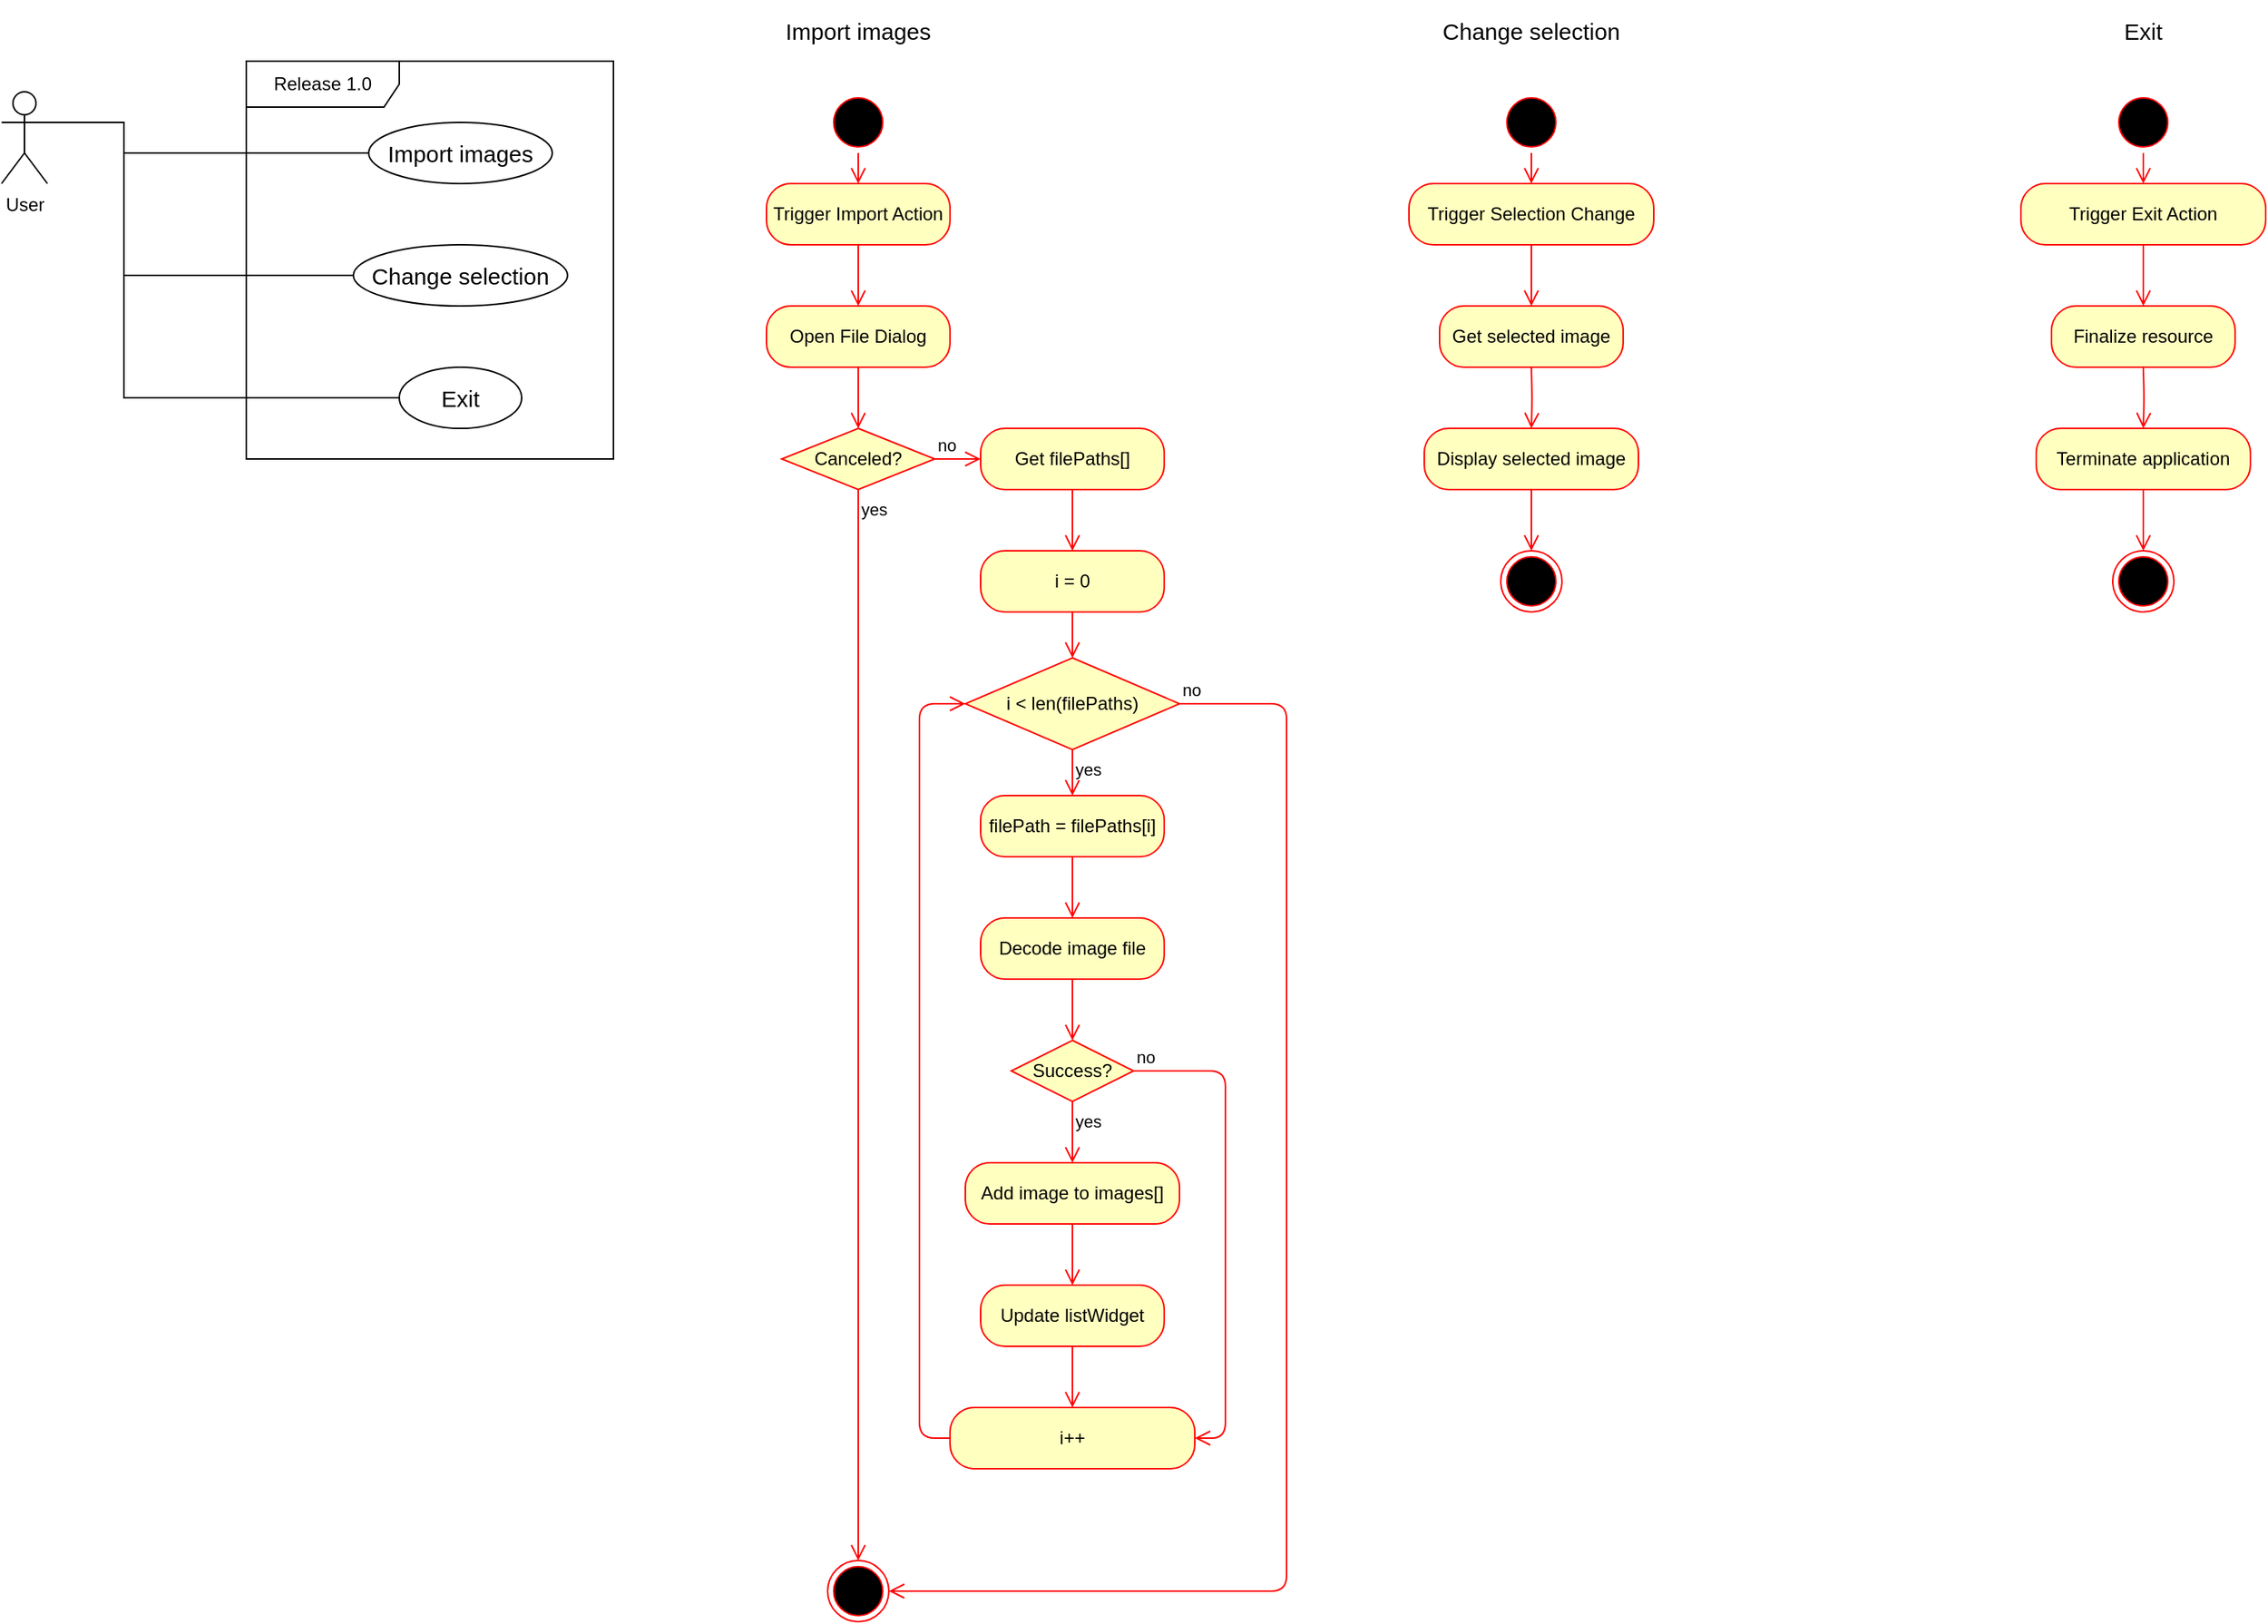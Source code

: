 <mxfile version="11.1.4" type="device"><diagram name="Page-1" id="9361dd3d-8414-5efd-6122-117bd74ce7a7"><mxGraphModel dx="47013" dy="-17782.5" grid="1" gridSize="10" guides="1" tooltips="1" connect="1" arrows="1" fold="1" page="1" pageScale="1.5" pageWidth="1169" pageHeight="827" background="#ffffff" math="0" shadow="0"><root><mxCell id="0"/><mxCell id="1" parent="0"/><mxCell id="1Ig131WTVvKLoFPh3N3X-98" value="Release 1.0" style="shape=umlFrame;whiteSpace=wrap;html=1;width=100;height=30;align=center;" parent="1" vertex="1"><mxGeometry x="-45400" y="18680" width="240" height="260" as="geometry"/></mxCell><mxCell id="1Ig131WTVvKLoFPh3N3X-94" style="edgeStyle=orthogonalEdgeStyle;rounded=0;orthogonalLoop=1;jettySize=auto;html=1;entryX=0;entryY=0.5;entryDx=0;entryDy=0;endArrow=none;endFill=0;exitX=1;exitY=0.333;exitDx=0;exitDy=0;exitPerimeter=0;" parent="1" source="1Ig131WTVvKLoFPh3N3X-89" target="1Ig131WTVvKLoFPh3N3X-91" edge="1"><mxGeometry relative="1" as="geometry"><Array as="points"><mxPoint x="-45480" y="18720"/><mxPoint x="-45480" y="18740"/></Array></mxGeometry></mxCell><mxCell id="1Ig131WTVvKLoFPh3N3X-95" style="edgeStyle=orthogonalEdgeStyle;rounded=0;orthogonalLoop=1;jettySize=auto;html=1;entryX=0;entryY=0.5;entryDx=0;entryDy=0;endArrow=none;endFill=0;exitX=1;exitY=0.333;exitDx=0;exitDy=0;exitPerimeter=0;" parent="1" source="1Ig131WTVvKLoFPh3N3X-89" target="1Ig131WTVvKLoFPh3N3X-92" edge="1"><mxGeometry relative="1" as="geometry"><Array as="points"><mxPoint x="-45480" y="18720"/><mxPoint x="-45480" y="18820"/></Array></mxGeometry></mxCell><mxCell id="1Ig131WTVvKLoFPh3N3X-96" style="edgeStyle=orthogonalEdgeStyle;rounded=0;orthogonalLoop=1;jettySize=auto;html=1;endArrow=none;endFill=0;entryX=0;entryY=0.5;entryDx=0;entryDy=0;" parent="1" target="1Ig131WTVvKLoFPh3N3X-93" edge="1"><mxGeometry relative="1" as="geometry"><mxPoint x="-45520" y="18720" as="sourcePoint"/><mxPoint x="-45227" y="19025" as="targetPoint"/><Array as="points"><mxPoint x="-45480" y="18720"/><mxPoint x="-45480" y="18900"/></Array></mxGeometry></mxCell><mxCell id="1Ig131WTVvKLoFPh3N3X-89" value="User" style="shape=umlActor;verticalLabelPosition=bottom;labelBackgroundColor=#ffffff;verticalAlign=top;html=1;" parent="1" vertex="1"><mxGeometry x="-45560" y="18700" width="30" height="60" as="geometry"/></mxCell><mxCell id="1Ig131WTVvKLoFPh3N3X-91" value="Import images" style="ellipse;whiteSpace=wrap;html=1;fontSize=15;" parent="1" vertex="1"><mxGeometry x="-45320" y="18720" width="120" height="40" as="geometry"/></mxCell><mxCell id="1Ig131WTVvKLoFPh3N3X-92" value="Change selection" style="ellipse;whiteSpace=wrap;html=1;fontSize=15;" parent="1" vertex="1"><mxGeometry x="-45330" y="18800" width="140" height="40" as="geometry"/></mxCell><mxCell id="1Ig131WTVvKLoFPh3N3X-93" value="Exit" style="ellipse;whiteSpace=wrap;html=1;fontSize=15;" parent="1" vertex="1"><mxGeometry x="-45300" y="18880" width="80" height="40" as="geometry"/></mxCell><mxCell id="1Ig131WTVvKLoFPh3N3X-99" value="" style="ellipse;html=1;shape=startState;fillColor=#000000;strokeColor=#ff0000;" parent="1" vertex="1"><mxGeometry x="-45020" y="18700" width="40" height="40" as="geometry"/></mxCell><mxCell id="1Ig131WTVvKLoFPh3N3X-100" value="" style="edgeStyle=orthogonalEdgeStyle;html=1;verticalAlign=bottom;endArrow=open;endSize=8;strokeColor=#ff0000;exitX=0.5;exitY=1;exitDx=0;exitDy=0;" parent="1" source="1Ig131WTVvKLoFPh3N3X-102" edge="1"><mxGeometry relative="1" as="geometry"><mxPoint x="-45000" y="18800" as="targetPoint"/></mxGeometry></mxCell><mxCell id="1Ig131WTVvKLoFPh3N3X-103" value="" style="edgeStyle=orthogonalEdgeStyle;html=1;verticalAlign=bottom;endArrow=open;endSize=8;strokeColor=#ff0000;" parent="1" source="1Ig131WTVvKLoFPh3N3X-102" edge="1"><mxGeometry relative="1" as="geometry"><mxPoint x="-45000" y="18840" as="targetPoint"/></mxGeometry></mxCell><mxCell id="1Ig131WTVvKLoFPh3N3X-102" value="Trigger Import Action" style="rounded=1;whiteSpace=wrap;html=1;arcSize=40;fontColor=#000000;fillColor=#ffffc0;strokeColor=#ff0000;" parent="1" vertex="1"><mxGeometry x="-45060" y="18760" width="120" height="40" as="geometry"/></mxCell><mxCell id="1Ig131WTVvKLoFPh3N3X-104" value="" style="edgeStyle=orthogonalEdgeStyle;html=1;verticalAlign=bottom;endArrow=open;endSize=8;strokeColor=#ff0000;exitX=0.5;exitY=1;exitDx=0;exitDy=0;" parent="1" source="1Ig131WTVvKLoFPh3N3X-99" target="1Ig131WTVvKLoFPh3N3X-102" edge="1"><mxGeometry relative="1" as="geometry"><mxPoint x="-45000" y="18800" as="targetPoint"/><mxPoint x="-45000" y="18740.214" as="sourcePoint"/></mxGeometry></mxCell><mxCell id="1Ig131WTVvKLoFPh3N3X-105" value="Open File Dialog" style="rounded=1;whiteSpace=wrap;html=1;arcSize=40;fontColor=#000000;fillColor=#ffffc0;strokeColor=#ff0000;" parent="1" vertex="1"><mxGeometry x="-45060" y="18840" width="120" height="40" as="geometry"/></mxCell><mxCell id="1Ig131WTVvKLoFPh3N3X-106" value="" style="edgeStyle=orthogonalEdgeStyle;html=1;verticalAlign=bottom;endArrow=open;endSize=8;strokeColor=#ff0000;entryX=0.5;entryY=0;entryDx=0;entryDy=0;" parent="1" source="1Ig131WTVvKLoFPh3N3X-105" target="1Ig131WTVvKLoFPh3N3X-112" edge="1"><mxGeometry relative="1" as="geometry"><mxPoint x="-45000" y="18900" as="targetPoint"/></mxGeometry></mxCell><mxCell id="1Ig131WTVvKLoFPh3N3X-107" value="Get filePaths[]" style="rounded=1;whiteSpace=wrap;html=1;arcSize=40;fontColor=#000000;fillColor=#ffffc0;strokeColor=#ff0000;" parent="1" vertex="1"><mxGeometry x="-44920" y="18920" width="120" height="40" as="geometry"/></mxCell><mxCell id="1Ig131WTVvKLoFPh3N3X-108" value="" style="edgeStyle=orthogonalEdgeStyle;html=1;verticalAlign=bottom;endArrow=open;endSize=8;strokeColor=#ff0000;" parent="1" source="1Ig131WTVvKLoFPh3N3X-107" edge="1"><mxGeometry relative="1" as="geometry"><mxPoint x="-44860" y="19000" as="targetPoint"/></mxGeometry></mxCell><mxCell id="1Ig131WTVvKLoFPh3N3X-109" value="filePath = filePaths[i]" style="rounded=1;whiteSpace=wrap;html=1;arcSize=40;fontColor=#000000;fillColor=#ffffc0;strokeColor=#ff0000;" parent="1" vertex="1"><mxGeometry x="-44920" y="19160" width="120" height="40" as="geometry"/></mxCell><mxCell id="1Ig131WTVvKLoFPh3N3X-110" value="" style="edgeStyle=orthogonalEdgeStyle;html=1;verticalAlign=bottom;endArrow=open;endSize=8;strokeColor=#ff0000;" parent="1" source="1Ig131WTVvKLoFPh3N3X-109" edge="1"><mxGeometry relative="1" as="geometry"><mxPoint x="-44860" y="19240" as="targetPoint"/></mxGeometry></mxCell><mxCell id="1Ig131WTVvKLoFPh3N3X-112" value="Canceled?" style="rhombus;whiteSpace=wrap;html=1;fillColor=#ffffc0;strokeColor=#ff0000;" parent="1" vertex="1"><mxGeometry x="-45050" y="18920" width="100" height="40" as="geometry"/></mxCell><mxCell id="1Ig131WTVvKLoFPh3N3X-113" value="no" style="edgeStyle=orthogonalEdgeStyle;html=1;align=left;verticalAlign=bottom;endArrow=open;endSize=8;strokeColor=#ff0000;" parent="1" source="1Ig131WTVvKLoFPh3N3X-112" edge="1"><mxGeometry x="-1" relative="1" as="geometry"><mxPoint x="-44920" y="18940" as="targetPoint"/></mxGeometry></mxCell><mxCell id="1Ig131WTVvKLoFPh3N3X-114" value="yes" style="edgeStyle=orthogonalEdgeStyle;html=1;align=left;verticalAlign=top;endArrow=open;endSize=8;strokeColor=#ff0000;entryX=0.5;entryY=0;entryDx=0;entryDy=0;" parent="1" source="1Ig131WTVvKLoFPh3N3X-112" target="1Ig131WTVvKLoFPh3N3X-132" edge="1"><mxGeometry x="-1" relative="1" as="geometry"><mxPoint x="-45000" y="19020" as="targetPoint"/></mxGeometry></mxCell><mxCell id="1Ig131WTVvKLoFPh3N3X-115" value="Decode image file" style="rounded=1;whiteSpace=wrap;html=1;arcSize=40;fontColor=#000000;fillColor=#ffffc0;strokeColor=#ff0000;" parent="1" vertex="1"><mxGeometry x="-44920" y="19240" width="120" height="40" as="geometry"/></mxCell><mxCell id="1Ig131WTVvKLoFPh3N3X-116" value="" style="edgeStyle=orthogonalEdgeStyle;html=1;verticalAlign=bottom;endArrow=open;endSize=8;strokeColor=#ff0000;" parent="1" source="1Ig131WTVvKLoFPh3N3X-115" edge="1"><mxGeometry relative="1" as="geometry"><mxPoint x="-44860" y="19320" as="targetPoint"/></mxGeometry></mxCell><mxCell id="1Ig131WTVvKLoFPh3N3X-117" value="Success?" style="rhombus;whiteSpace=wrap;html=1;fillColor=#ffffc0;strokeColor=#ff0000;" parent="1" vertex="1"><mxGeometry x="-44900" y="19320" width="80" height="40" as="geometry"/></mxCell><mxCell id="1Ig131WTVvKLoFPh3N3X-118" value="no" style="edgeStyle=orthogonalEdgeStyle;html=1;align=left;verticalAlign=bottom;endArrow=open;endSize=8;strokeColor=#ff0000;entryX=1;entryY=0.5;entryDx=0;entryDy=0;" parent="1" source="1Ig131WTVvKLoFPh3N3X-117" target="1Ig131WTVvKLoFPh3N3X-124" edge="1"><mxGeometry x="-1" relative="1" as="geometry"><mxPoint x="-44720" y="19340" as="targetPoint"/><Array as="points"><mxPoint x="-44760" y="19340"/><mxPoint x="-44760" y="19580"/></Array></mxGeometry></mxCell><mxCell id="1Ig131WTVvKLoFPh3N3X-119" value="yes" style="edgeStyle=orthogonalEdgeStyle;html=1;align=left;verticalAlign=top;endArrow=open;endSize=8;strokeColor=#ff0000;" parent="1" source="1Ig131WTVvKLoFPh3N3X-117" edge="1"><mxGeometry x="-1" relative="1" as="geometry"><mxPoint x="-44860" y="19400" as="targetPoint"/></mxGeometry></mxCell><mxCell id="1Ig131WTVvKLoFPh3N3X-120" value="Add image to images[]" style="rounded=1;whiteSpace=wrap;html=1;arcSize=40;fontColor=#000000;fillColor=#ffffc0;strokeColor=#ff0000;" parent="1" vertex="1"><mxGeometry x="-44930" y="19400" width="140" height="40" as="geometry"/></mxCell><mxCell id="1Ig131WTVvKLoFPh3N3X-121" value="" style="edgeStyle=orthogonalEdgeStyle;html=1;verticalAlign=bottom;endArrow=open;endSize=8;strokeColor=#ff0000;" parent="1" source="1Ig131WTVvKLoFPh3N3X-120" edge="1"><mxGeometry relative="1" as="geometry"><mxPoint x="-44860" y="19480" as="targetPoint"/></mxGeometry></mxCell><mxCell id="1Ig131WTVvKLoFPh3N3X-122" value="Update listWidget" style="rounded=1;whiteSpace=wrap;html=1;arcSize=40;fontColor=#000000;fillColor=#ffffc0;strokeColor=#ff0000;" parent="1" vertex="1"><mxGeometry x="-44920" y="19480" width="120" height="40" as="geometry"/></mxCell><mxCell id="1Ig131WTVvKLoFPh3N3X-123" value="" style="edgeStyle=orthogonalEdgeStyle;html=1;verticalAlign=bottom;endArrow=open;endSize=8;strokeColor=#ff0000;entryX=0.5;entryY=0;entryDx=0;entryDy=0;" parent="1" source="1Ig131WTVvKLoFPh3N3X-122" target="1Ig131WTVvKLoFPh3N3X-124" edge="1"><mxGeometry relative="1" as="geometry"><mxPoint x="-44860" y="19550" as="targetPoint"/></mxGeometry></mxCell><mxCell id="1Ig131WTVvKLoFPh3N3X-124" value="i++" style="rounded=1;whiteSpace=wrap;html=1;arcSize=40;fontColor=#000000;fillColor=#ffffc0;strokeColor=#ff0000;" parent="1" vertex="1"><mxGeometry x="-44940" y="19560" width="160" height="40" as="geometry"/></mxCell><mxCell id="1Ig131WTVvKLoFPh3N3X-125" value="" style="edgeStyle=orthogonalEdgeStyle;html=1;verticalAlign=bottom;endArrow=open;endSize=8;strokeColor=#ff0000;exitX=0;exitY=0.5;exitDx=0;exitDy=0;entryX=0;entryY=0.5;entryDx=0;entryDy=0;" parent="1" source="1Ig131WTVvKLoFPh3N3X-124" target="1Ig131WTVvKLoFPh3N3X-127" edge="1"><mxGeometry relative="1" as="geometry"><mxPoint x="-44920" y="19360" as="targetPoint"/><Array as="points"><mxPoint x="-44960" y="19580"/><mxPoint x="-44960" y="19100"/></Array></mxGeometry></mxCell><mxCell id="1Ig131WTVvKLoFPh3N3X-127" value="i &amp;lt; len(filePaths)" style="rhombus;whiteSpace=wrap;html=1;fillColor=#ffffc0;strokeColor=#ff0000;" parent="1" vertex="1"><mxGeometry x="-44930" y="19070" width="140" height="60" as="geometry"/></mxCell><mxCell id="1Ig131WTVvKLoFPh3N3X-128" value="no" style="edgeStyle=orthogonalEdgeStyle;html=1;align=left;verticalAlign=bottom;endArrow=open;endSize=8;strokeColor=#ff0000;entryX=1;entryY=0.5;entryDx=0;entryDy=0;" parent="1" source="1Ig131WTVvKLoFPh3N3X-127" target="1Ig131WTVvKLoFPh3N3X-132" edge="1"><mxGeometry x="-1" relative="1" as="geometry"><mxPoint x="-44720" y="19100" as="targetPoint"/><Array as="points"><mxPoint x="-44720" y="19100"/><mxPoint x="-44720" y="19680"/></Array></mxGeometry></mxCell><mxCell id="1Ig131WTVvKLoFPh3N3X-129" value="yes" style="edgeStyle=orthogonalEdgeStyle;html=1;align=left;verticalAlign=top;endArrow=open;endSize=8;strokeColor=#ff0000;" parent="1" source="1Ig131WTVvKLoFPh3N3X-127" edge="1"><mxGeometry x="-1" relative="1" as="geometry"><mxPoint x="-44860" y="19160" as="targetPoint"/></mxGeometry></mxCell><mxCell id="1Ig131WTVvKLoFPh3N3X-130" value="i = 0" style="rounded=1;whiteSpace=wrap;html=1;arcSize=40;fontColor=#000000;fillColor=#ffffc0;strokeColor=#ff0000;" parent="1" vertex="1"><mxGeometry x="-44920" y="19000" width="120" height="40" as="geometry"/></mxCell><mxCell id="1Ig131WTVvKLoFPh3N3X-131" value="" style="edgeStyle=orthogonalEdgeStyle;html=1;verticalAlign=bottom;endArrow=open;endSize=8;strokeColor=#ff0000;" parent="1" source="1Ig131WTVvKLoFPh3N3X-130" edge="1"><mxGeometry relative="1" as="geometry"><mxPoint x="-44860" y="19070" as="targetPoint"/></mxGeometry></mxCell><mxCell id="1Ig131WTVvKLoFPh3N3X-132" value="" style="ellipse;html=1;shape=endState;fillColor=#000000;strokeColor=#ff0000;" parent="1" vertex="1"><mxGeometry x="-45020" y="19660" width="40" height="40" as="geometry"/></mxCell><mxCell id="1Ig131WTVvKLoFPh3N3X-133" value="" style="ellipse;html=1;shape=startState;fillColor=#000000;strokeColor=#ff0000;fontSize=15;" parent="1" vertex="1"><mxGeometry x="-44580" y="18700" width="40" height="40" as="geometry"/></mxCell><mxCell id="1Ig131WTVvKLoFPh3N3X-134" value="" style="edgeStyle=orthogonalEdgeStyle;html=1;verticalAlign=bottom;endArrow=open;endSize=8;strokeColor=#ff0000;fontSize=15;" parent="1" source="1Ig131WTVvKLoFPh3N3X-133" edge="1"><mxGeometry relative="1" as="geometry"><mxPoint x="-44560" y="18760" as="targetPoint"/></mxGeometry></mxCell><mxCell id="1Ig131WTVvKLoFPh3N3X-135" value="Trigger Selection Change" style="rounded=1;whiteSpace=wrap;html=1;arcSize=40;fontColor=#000000;fillColor=#ffffc0;strokeColor=#ff0000;" parent="1" vertex="1"><mxGeometry x="-44640" y="18760" width="160" height="40" as="geometry"/></mxCell><mxCell id="1Ig131WTVvKLoFPh3N3X-136" value="Get selected image" style="rounded=1;whiteSpace=wrap;html=1;arcSize=40;fontColor=#000000;fillColor=#ffffc0;strokeColor=#ff0000;" parent="1" vertex="1"><mxGeometry x="-44620" y="18840" width="120" height="40" as="geometry"/></mxCell><mxCell id="1Ig131WTVvKLoFPh3N3X-137" value="Display selected image" style="rounded=1;whiteSpace=wrap;html=1;arcSize=40;fontColor=#000000;fillColor=#ffffc0;strokeColor=#ff0000;" parent="1" vertex="1"><mxGeometry x="-44630" y="18920" width="140" height="40" as="geometry"/></mxCell><mxCell id="1Ig131WTVvKLoFPh3N3X-138" value="" style="ellipse;html=1;shape=endState;fillColor=#000000;strokeColor=#ff0000;" parent="1" vertex="1"><mxGeometry x="-44580" y="19000" width="40" height="40" as="geometry"/></mxCell><mxCell id="1Ig131WTVvKLoFPh3N3X-140" value="" style="edgeStyle=orthogonalEdgeStyle;html=1;verticalAlign=bottom;endArrow=open;endSize=8;strokeColor=#ff0000;exitX=0.5;exitY=1;exitDx=0;exitDy=0;" parent="1" source="1Ig131WTVvKLoFPh3N3X-135" target="1Ig131WTVvKLoFPh3N3X-136" edge="1"><mxGeometry relative="1" as="geometry"><mxPoint x="-45030" y="18930.214" as="targetPoint"/><mxPoint x="-45030" y="18890" as="sourcePoint"/></mxGeometry></mxCell><mxCell id="1Ig131WTVvKLoFPh3N3X-141" value="" style="edgeStyle=orthogonalEdgeStyle;html=1;verticalAlign=bottom;endArrow=open;endSize=8;strokeColor=#ff0000;entryX=0.5;entryY=0;entryDx=0;entryDy=0;" parent="1" target="1Ig131WTVvKLoFPh3N3X-137" edge="1"><mxGeometry relative="1" as="geometry"><mxPoint x="-44550" y="18874" as="targetPoint"/><mxPoint x="-44560" y="18880" as="sourcePoint"/></mxGeometry></mxCell><mxCell id="1Ig131WTVvKLoFPh3N3X-142" value="" style="edgeStyle=orthogonalEdgeStyle;html=1;verticalAlign=bottom;endArrow=open;endSize=8;strokeColor=#ff0000;entryX=0.5;entryY=0;entryDx=0;entryDy=0;exitX=0.5;exitY=1;exitDx=0;exitDy=0;" parent="1" source="1Ig131WTVvKLoFPh3N3X-137" target="1Ig131WTVvKLoFPh3N3X-138" edge="1"><mxGeometry relative="1" as="geometry"><mxPoint x="-44550" y="18930.214" as="targetPoint"/><mxPoint x="-44550" y="18890" as="sourcePoint"/></mxGeometry></mxCell><mxCell id="1Ig131WTVvKLoFPh3N3X-143" value="" style="ellipse;html=1;shape=startState;fillColor=#000000;strokeColor=#ff0000;fontSize=15;" parent="1" vertex="1"><mxGeometry x="-44180" y="18700" width="40" height="40" as="geometry"/></mxCell><mxCell id="1Ig131WTVvKLoFPh3N3X-144" value="" style="edgeStyle=orthogonalEdgeStyle;html=1;verticalAlign=bottom;endArrow=open;endSize=8;strokeColor=#ff0000;fontSize=15;" parent="1" source="1Ig131WTVvKLoFPh3N3X-143" edge="1"><mxGeometry relative="1" as="geometry"><mxPoint x="-44160" y="18760" as="targetPoint"/></mxGeometry></mxCell><mxCell id="1Ig131WTVvKLoFPh3N3X-145" value="Trigger Exit Action" style="rounded=1;whiteSpace=wrap;html=1;arcSize=40;fontColor=#000000;fillColor=#ffffc0;strokeColor=#ff0000;" parent="1" vertex="1"><mxGeometry x="-44240" y="18760" width="160" height="40" as="geometry"/></mxCell><mxCell id="1Ig131WTVvKLoFPh3N3X-146" value="Finalize resource" style="rounded=1;whiteSpace=wrap;html=1;arcSize=40;fontColor=#000000;fillColor=#ffffc0;strokeColor=#ff0000;" parent="1" vertex="1"><mxGeometry x="-44220" y="18840" width="120" height="40" as="geometry"/></mxCell><mxCell id="1Ig131WTVvKLoFPh3N3X-147" value="Terminate application" style="rounded=1;whiteSpace=wrap;html=1;arcSize=40;fontColor=#000000;fillColor=#ffffc0;strokeColor=#ff0000;" parent="1" vertex="1"><mxGeometry x="-44230" y="18920" width="140" height="40" as="geometry"/></mxCell><mxCell id="1Ig131WTVvKLoFPh3N3X-148" value="" style="ellipse;html=1;shape=endState;fillColor=#000000;strokeColor=#ff0000;" parent="1" vertex="1"><mxGeometry x="-44180" y="19000" width="40" height="40" as="geometry"/></mxCell><mxCell id="1Ig131WTVvKLoFPh3N3X-149" value="" style="edgeStyle=orthogonalEdgeStyle;html=1;verticalAlign=bottom;endArrow=open;endSize=8;strokeColor=#ff0000;exitX=0.5;exitY=1;exitDx=0;exitDy=0;" parent="1" source="1Ig131WTVvKLoFPh3N3X-145" target="1Ig131WTVvKLoFPh3N3X-146" edge="1"><mxGeometry relative="1" as="geometry"><mxPoint x="-44630" y="18930.214" as="targetPoint"/><mxPoint x="-44630" y="18890" as="sourcePoint"/></mxGeometry></mxCell><mxCell id="1Ig131WTVvKLoFPh3N3X-150" value="" style="edgeStyle=orthogonalEdgeStyle;html=1;verticalAlign=bottom;endArrow=open;endSize=8;strokeColor=#ff0000;entryX=0.5;entryY=0;entryDx=0;entryDy=0;" parent="1" target="1Ig131WTVvKLoFPh3N3X-147" edge="1"><mxGeometry relative="1" as="geometry"><mxPoint x="-44150" y="18874" as="targetPoint"/><mxPoint x="-44160" y="18880" as="sourcePoint"/></mxGeometry></mxCell><mxCell id="1Ig131WTVvKLoFPh3N3X-151" value="" style="edgeStyle=orthogonalEdgeStyle;html=1;verticalAlign=bottom;endArrow=open;endSize=8;strokeColor=#ff0000;entryX=0.5;entryY=0;entryDx=0;entryDy=0;exitX=0.5;exitY=1;exitDx=0;exitDy=0;" parent="1" source="1Ig131WTVvKLoFPh3N3X-147" target="1Ig131WTVvKLoFPh3N3X-148" edge="1"><mxGeometry relative="1" as="geometry"><mxPoint x="-44150" y="18930.214" as="targetPoint"/><mxPoint x="-44150" y="18890" as="sourcePoint"/></mxGeometry></mxCell><mxCell id="1Ig131WTVvKLoFPh3N3X-153" value="Import images" style="rounded=0;whiteSpace=wrap;html=1;fontSize=15;strokeColor=none;fillColor=none;" parent="1" vertex="1"><mxGeometry x="-45080" y="18640" width="160" height="40" as="geometry"/></mxCell><mxCell id="1Ig131WTVvKLoFPh3N3X-154" value="Change selection" style="rounded=0;whiteSpace=wrap;html=1;fontSize=15;strokeColor=none;fillColor=none;" parent="1" vertex="1"><mxGeometry x="-44640" y="18640" width="160" height="40" as="geometry"/></mxCell><mxCell id="1Ig131WTVvKLoFPh3N3X-155" value="Exit" style="rounded=0;whiteSpace=wrap;html=1;fontSize=15;strokeColor=none;fillColor=none;" parent="1" vertex="1"><mxGeometry x="-44240" y="18640" width="160" height="40" as="geometry"/></mxCell></root></mxGraphModel></diagram></mxfile>
